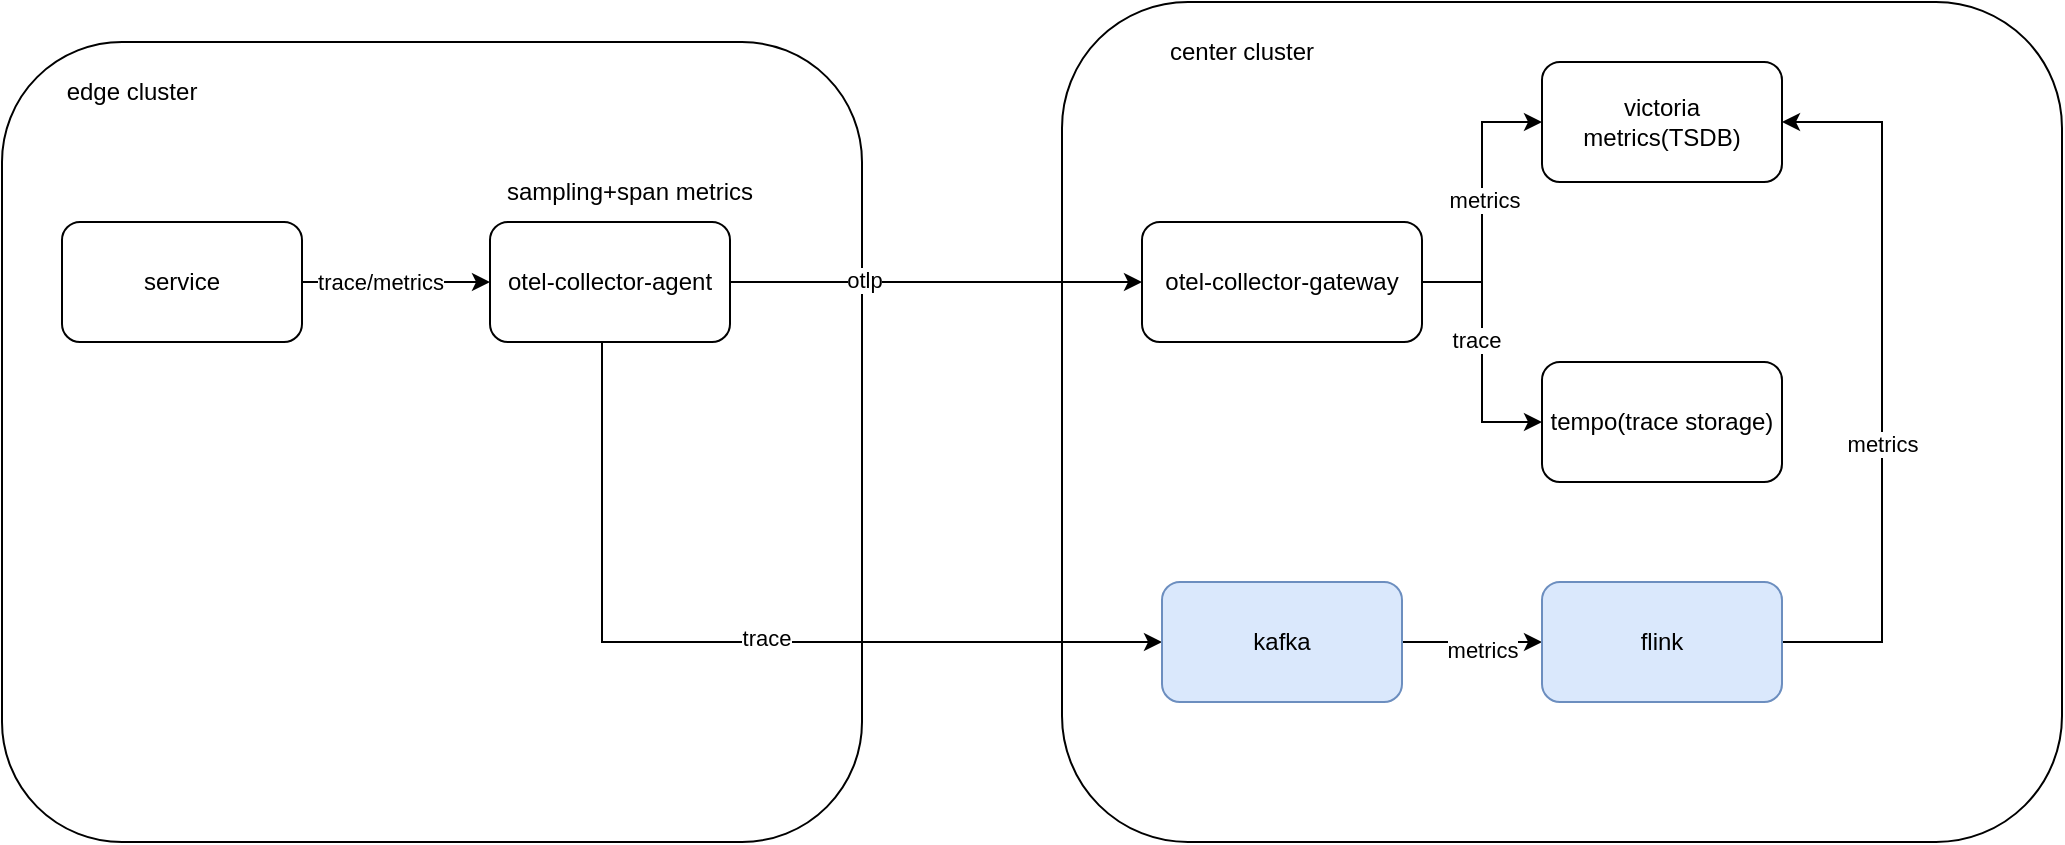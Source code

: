 <mxfile version="27.0.6">
  <diagram name="第 1 页" id="zYUPls5FNB8WJNyzPb2g">
    <mxGraphModel dx="1042" dy="792" grid="1" gridSize="10" guides="1" tooltips="1" connect="1" arrows="1" fold="1" page="1" pageScale="1" pageWidth="827" pageHeight="1169" math="0" shadow="0">
      <root>
        <mxCell id="0" />
        <mxCell id="1" parent="0" />
        <mxCell id="44rDwgQbfzLAyZbZTJIp-1" value="" style="rounded=1;whiteSpace=wrap;html=1;" vertex="1" parent="1">
          <mxGeometry x="610" y="140" width="500" height="420" as="geometry" />
        </mxCell>
        <mxCell id="44rDwgQbfzLAyZbZTJIp-2" value="" style="rounded=1;whiteSpace=wrap;html=1;" vertex="1" parent="1">
          <mxGeometry x="80" y="160" width="430" height="400" as="geometry" />
        </mxCell>
        <mxCell id="44rDwgQbfzLAyZbZTJIp-3" value="" style="edgeStyle=orthogonalEdgeStyle;rounded=0;orthogonalLoop=1;jettySize=auto;html=1;" edge="1" parent="1" source="44rDwgQbfzLAyZbZTJIp-5" target="44rDwgQbfzLAyZbZTJIp-8">
          <mxGeometry relative="1" as="geometry" />
        </mxCell>
        <mxCell id="44rDwgQbfzLAyZbZTJIp-4" value="trace/metrics" style="edgeLabel;html=1;align=center;verticalAlign=middle;resizable=0;points=[];" vertex="1" connectable="0" parent="44rDwgQbfzLAyZbZTJIp-3">
          <mxGeometry x="-0.175" relative="1" as="geometry">
            <mxPoint as="offset" />
          </mxGeometry>
        </mxCell>
        <mxCell id="44rDwgQbfzLAyZbZTJIp-5" value="service" style="rounded=1;whiteSpace=wrap;html=1;" vertex="1" parent="1">
          <mxGeometry x="110" y="250" width="120" height="60" as="geometry" />
        </mxCell>
        <mxCell id="44rDwgQbfzLAyZbZTJIp-6" value="" style="edgeStyle=orthogonalEdgeStyle;rounded=0;orthogonalLoop=1;jettySize=auto;html=1;" edge="1" parent="1" source="44rDwgQbfzLAyZbZTJIp-8" target="44rDwgQbfzLAyZbZTJIp-13">
          <mxGeometry relative="1" as="geometry" />
        </mxCell>
        <mxCell id="44rDwgQbfzLAyZbZTJIp-7" value="otlp" style="edgeLabel;html=1;align=center;verticalAlign=middle;resizable=0;points=[];" vertex="1" connectable="0" parent="44rDwgQbfzLAyZbZTJIp-6">
          <mxGeometry x="-0.349" y="1" relative="1" as="geometry">
            <mxPoint as="offset" />
          </mxGeometry>
        </mxCell>
        <mxCell id="44rDwgQbfzLAyZbZTJIp-20" value="" style="edgeStyle=orthogonalEdgeStyle;rounded=0;orthogonalLoop=1;jettySize=auto;html=1;" edge="1" parent="1" source="44rDwgQbfzLAyZbZTJIp-8" target="44rDwgQbfzLAyZbZTJIp-19">
          <mxGeometry relative="1" as="geometry">
            <Array as="points">
              <mxPoint x="380" y="460" />
            </Array>
          </mxGeometry>
        </mxCell>
        <mxCell id="44rDwgQbfzLAyZbZTJIp-21" value="trace" style="edgeLabel;html=1;align=center;verticalAlign=middle;resizable=0;points=[];" vertex="1" connectable="0" parent="44rDwgQbfzLAyZbZTJIp-20">
          <mxGeometry x="0.08" y="2" relative="1" as="geometry">
            <mxPoint as="offset" />
          </mxGeometry>
        </mxCell>
        <mxCell id="44rDwgQbfzLAyZbZTJIp-8" value="otel-collector-agent" style="rounded=1;whiteSpace=wrap;html=1;" vertex="1" parent="1">
          <mxGeometry x="324" y="250" width="120" height="60" as="geometry" />
        </mxCell>
        <mxCell id="44rDwgQbfzLAyZbZTJIp-9" style="edgeStyle=orthogonalEdgeStyle;rounded=0;orthogonalLoop=1;jettySize=auto;html=1;entryX=0;entryY=0.5;entryDx=0;entryDy=0;" edge="1" parent="1" source="44rDwgQbfzLAyZbZTJIp-13" target="44rDwgQbfzLAyZbZTJIp-16">
          <mxGeometry relative="1" as="geometry" />
        </mxCell>
        <mxCell id="44rDwgQbfzLAyZbZTJIp-10" value="metrics" style="edgeLabel;html=1;align=center;verticalAlign=middle;resizable=0;points=[];" vertex="1" connectable="0" parent="44rDwgQbfzLAyZbZTJIp-9">
          <mxGeometry x="0.014" y="-1" relative="1" as="geometry">
            <mxPoint as="offset" />
          </mxGeometry>
        </mxCell>
        <mxCell id="44rDwgQbfzLAyZbZTJIp-11" style="edgeStyle=orthogonalEdgeStyle;rounded=0;orthogonalLoop=1;jettySize=auto;html=1;entryX=0;entryY=0.5;entryDx=0;entryDy=0;" edge="1" parent="1" source="44rDwgQbfzLAyZbZTJIp-13" target="44rDwgQbfzLAyZbZTJIp-17">
          <mxGeometry relative="1" as="geometry" />
        </mxCell>
        <mxCell id="44rDwgQbfzLAyZbZTJIp-12" value="trace" style="edgeLabel;html=1;align=center;verticalAlign=middle;resizable=0;points=[];" vertex="1" connectable="0" parent="44rDwgQbfzLAyZbZTJIp-11">
          <mxGeometry x="-0.1" y="-3" relative="1" as="geometry">
            <mxPoint as="offset" />
          </mxGeometry>
        </mxCell>
        <mxCell id="44rDwgQbfzLAyZbZTJIp-13" value="otel-collector-gateway" style="rounded=1;whiteSpace=wrap;html=1;" vertex="1" parent="1">
          <mxGeometry x="650" y="250" width="140" height="60" as="geometry" />
        </mxCell>
        <mxCell id="44rDwgQbfzLAyZbZTJIp-14" value="sampling+span metrics" style="text;html=1;align=center;verticalAlign=middle;whiteSpace=wrap;rounded=0;" vertex="1" parent="1">
          <mxGeometry x="324" y="220" width="140" height="30" as="geometry" />
        </mxCell>
        <mxCell id="44rDwgQbfzLAyZbZTJIp-15" value="edge cluster" style="text;html=1;align=center;verticalAlign=middle;whiteSpace=wrap;rounded=0;" vertex="1" parent="1">
          <mxGeometry x="100" y="170" width="90" height="30" as="geometry" />
        </mxCell>
        <mxCell id="44rDwgQbfzLAyZbZTJIp-16" value="victoria metrics(TSDB)" style="rounded=1;whiteSpace=wrap;html=1;" vertex="1" parent="1">
          <mxGeometry x="850" y="170" width="120" height="60" as="geometry" />
        </mxCell>
        <mxCell id="44rDwgQbfzLAyZbZTJIp-17" value="tempo(trace storage)" style="rounded=1;whiteSpace=wrap;html=1;" vertex="1" parent="1">
          <mxGeometry x="850" y="320" width="120" height="60" as="geometry" />
        </mxCell>
        <mxCell id="44rDwgQbfzLAyZbZTJIp-18" value="center cluster" style="text;html=1;align=center;verticalAlign=middle;whiteSpace=wrap;rounded=0;" vertex="1" parent="1">
          <mxGeometry x="650" y="150" width="100" height="30" as="geometry" />
        </mxCell>
        <mxCell id="44rDwgQbfzLAyZbZTJIp-23" value="" style="edgeStyle=orthogonalEdgeStyle;rounded=0;orthogonalLoop=1;jettySize=auto;html=1;" edge="1" parent="1" source="44rDwgQbfzLAyZbZTJIp-19" target="44rDwgQbfzLAyZbZTJIp-22">
          <mxGeometry relative="1" as="geometry" />
        </mxCell>
        <mxCell id="44rDwgQbfzLAyZbZTJIp-25" value="metrics" style="edgeLabel;html=1;align=center;verticalAlign=middle;resizable=0;points=[];" vertex="1" connectable="0" parent="44rDwgQbfzLAyZbZTJIp-23">
          <mxGeometry x="0.143" y="-4" relative="1" as="geometry">
            <mxPoint as="offset" />
          </mxGeometry>
        </mxCell>
        <mxCell id="44rDwgQbfzLAyZbZTJIp-19" value="kafka" style="rounded=1;whiteSpace=wrap;html=1;fillColor=#dae8fc;strokeColor=#6c8ebf;" vertex="1" parent="1">
          <mxGeometry x="660" y="430" width="120" height="60" as="geometry" />
        </mxCell>
        <mxCell id="44rDwgQbfzLAyZbZTJIp-24" style="edgeStyle=orthogonalEdgeStyle;rounded=0;orthogonalLoop=1;jettySize=auto;html=1;entryX=1;entryY=0.5;entryDx=0;entryDy=0;" edge="1" parent="1" source="44rDwgQbfzLAyZbZTJIp-22" target="44rDwgQbfzLAyZbZTJIp-16">
          <mxGeometry relative="1" as="geometry">
            <Array as="points">
              <mxPoint x="1020" y="460" />
              <mxPoint x="1020" y="200" />
            </Array>
          </mxGeometry>
        </mxCell>
        <mxCell id="44rDwgQbfzLAyZbZTJIp-26" value="metrics" style="edgeLabel;html=1;align=center;verticalAlign=middle;resizable=0;points=[];" vertex="1" connectable="0" parent="44rDwgQbfzLAyZbZTJIp-24">
          <mxGeometry x="-0.172" relative="1" as="geometry">
            <mxPoint as="offset" />
          </mxGeometry>
        </mxCell>
        <mxCell id="44rDwgQbfzLAyZbZTJIp-22" value="flink" style="rounded=1;whiteSpace=wrap;html=1;fillColor=#dae8fc;strokeColor=#6c8ebf;" vertex="1" parent="1">
          <mxGeometry x="850" y="430" width="120" height="60" as="geometry" />
        </mxCell>
      </root>
    </mxGraphModel>
  </diagram>
</mxfile>
